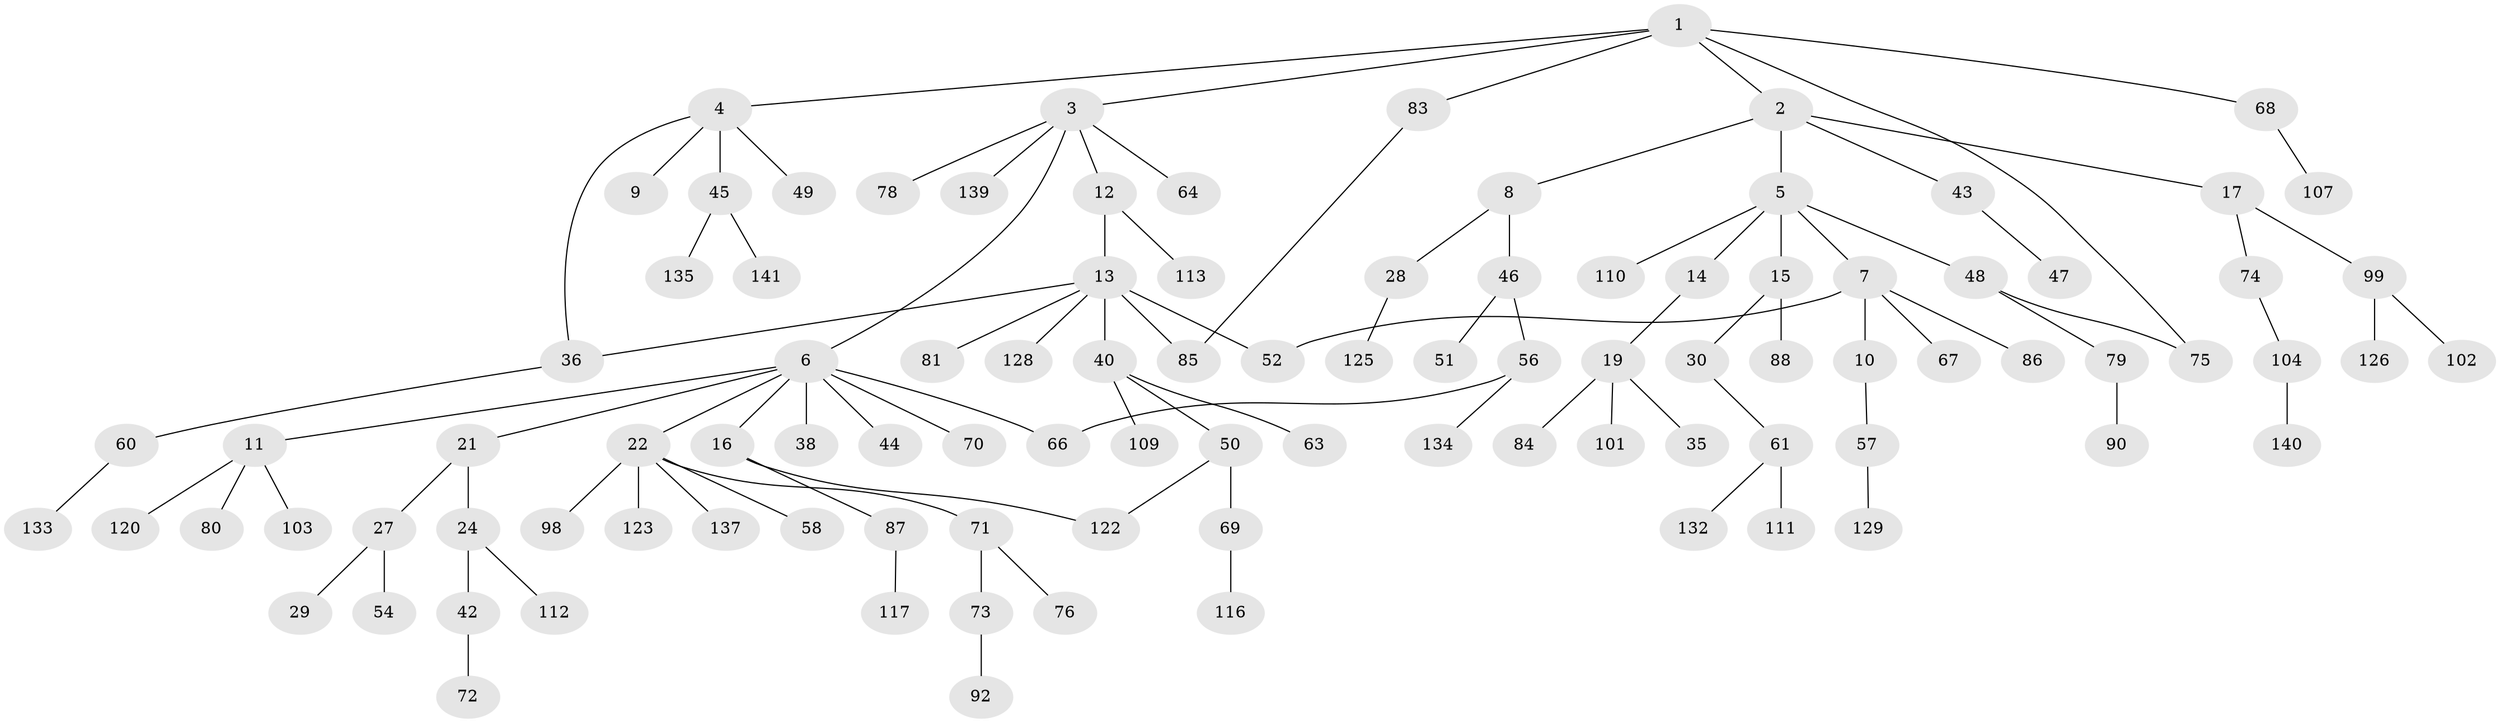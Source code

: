 // Generated by graph-tools (version 1.1) at 2025/51/02/27/25 19:51:41]
// undirected, 100 vertices, 105 edges
graph export_dot {
graph [start="1"]
  node [color=gray90,style=filled];
  1 [super="+97"];
  2 [super="+41"];
  3 [super="+20"];
  4 [super="+34"];
  5 [super="+18"];
  6 [super="+39"];
  7 [super="+23"];
  8;
  9;
  10;
  11 [super="+77"];
  12 [super="+37"];
  13 [super="+26"];
  14;
  15 [super="+33"];
  16 [super="+31"];
  17 [super="+55"];
  19 [super="+32"];
  21;
  22 [super="+53"];
  24 [super="+25"];
  27 [super="+119"];
  28;
  29;
  30 [super="+100"];
  35;
  36 [super="+94"];
  38;
  40 [super="+62"];
  42;
  43 [super="+105"];
  44;
  45 [super="+95"];
  46;
  47;
  48;
  49;
  50 [super="+138"];
  51 [super="+143"];
  52 [super="+59"];
  54;
  56 [super="+114"];
  57;
  58 [super="+91"];
  60 [super="+65"];
  61 [super="+89"];
  63;
  64 [super="+121"];
  66;
  67;
  68 [super="+118"];
  69 [super="+96"];
  70;
  71;
  72 [super="+130"];
  73 [super="+82"];
  74 [super="+124"];
  75;
  76;
  78 [super="+108"];
  79;
  80;
  81;
  83;
  84;
  85 [super="+106"];
  86;
  87;
  88;
  90 [super="+93"];
  92;
  98;
  99 [super="+115"];
  101;
  102;
  103;
  104;
  107;
  109;
  110 [super="+131"];
  111;
  112;
  113 [super="+144"];
  116;
  117;
  120;
  122 [super="+136"];
  123 [super="+127"];
  125;
  126;
  128;
  129;
  132;
  133;
  134;
  135;
  137;
  139;
  140 [super="+142"];
  141;
  1 -- 2;
  1 -- 3;
  1 -- 4;
  1 -- 68;
  1 -- 83;
  1 -- 75;
  2 -- 5;
  2 -- 8;
  2 -- 17;
  2 -- 43;
  3 -- 6;
  3 -- 12;
  3 -- 78;
  3 -- 139;
  3 -- 64;
  4 -- 9;
  4 -- 49;
  4 -- 45;
  4 -- 36;
  5 -- 7;
  5 -- 14;
  5 -- 15;
  5 -- 48;
  5 -- 110;
  6 -- 11;
  6 -- 16;
  6 -- 21;
  6 -- 22;
  6 -- 38;
  6 -- 44;
  6 -- 66;
  6 -- 70;
  7 -- 10;
  7 -- 67;
  7 -- 86;
  7 -- 52;
  8 -- 28;
  8 -- 46;
  10 -- 57;
  11 -- 103;
  11 -- 80;
  11 -- 120;
  12 -- 13;
  12 -- 113;
  13 -- 36;
  13 -- 40;
  13 -- 52;
  13 -- 128;
  13 -- 81;
  13 -- 85;
  14 -- 19;
  15 -- 30;
  15 -- 88;
  16 -- 87;
  16 -- 122;
  17 -- 99;
  17 -- 74;
  19 -- 35;
  19 -- 84;
  19 -- 101;
  21 -- 24;
  21 -- 27;
  22 -- 71;
  22 -- 123;
  22 -- 137;
  22 -- 58;
  22 -- 98;
  24 -- 42;
  24 -- 112;
  27 -- 29;
  27 -- 54;
  28 -- 125;
  30 -- 61;
  36 -- 60;
  40 -- 50;
  40 -- 109;
  40 -- 63;
  42 -- 72;
  43 -- 47;
  45 -- 135;
  45 -- 141;
  46 -- 51;
  46 -- 56;
  48 -- 75;
  48 -- 79;
  50 -- 69;
  50 -- 122;
  56 -- 134;
  56 -- 66;
  57 -- 129;
  60 -- 133;
  61 -- 132;
  61 -- 111;
  68 -- 107;
  69 -- 116;
  71 -- 73;
  71 -- 76;
  73 -- 92;
  74 -- 104;
  79 -- 90;
  83 -- 85;
  87 -- 117;
  99 -- 102;
  99 -- 126;
  104 -- 140;
}
